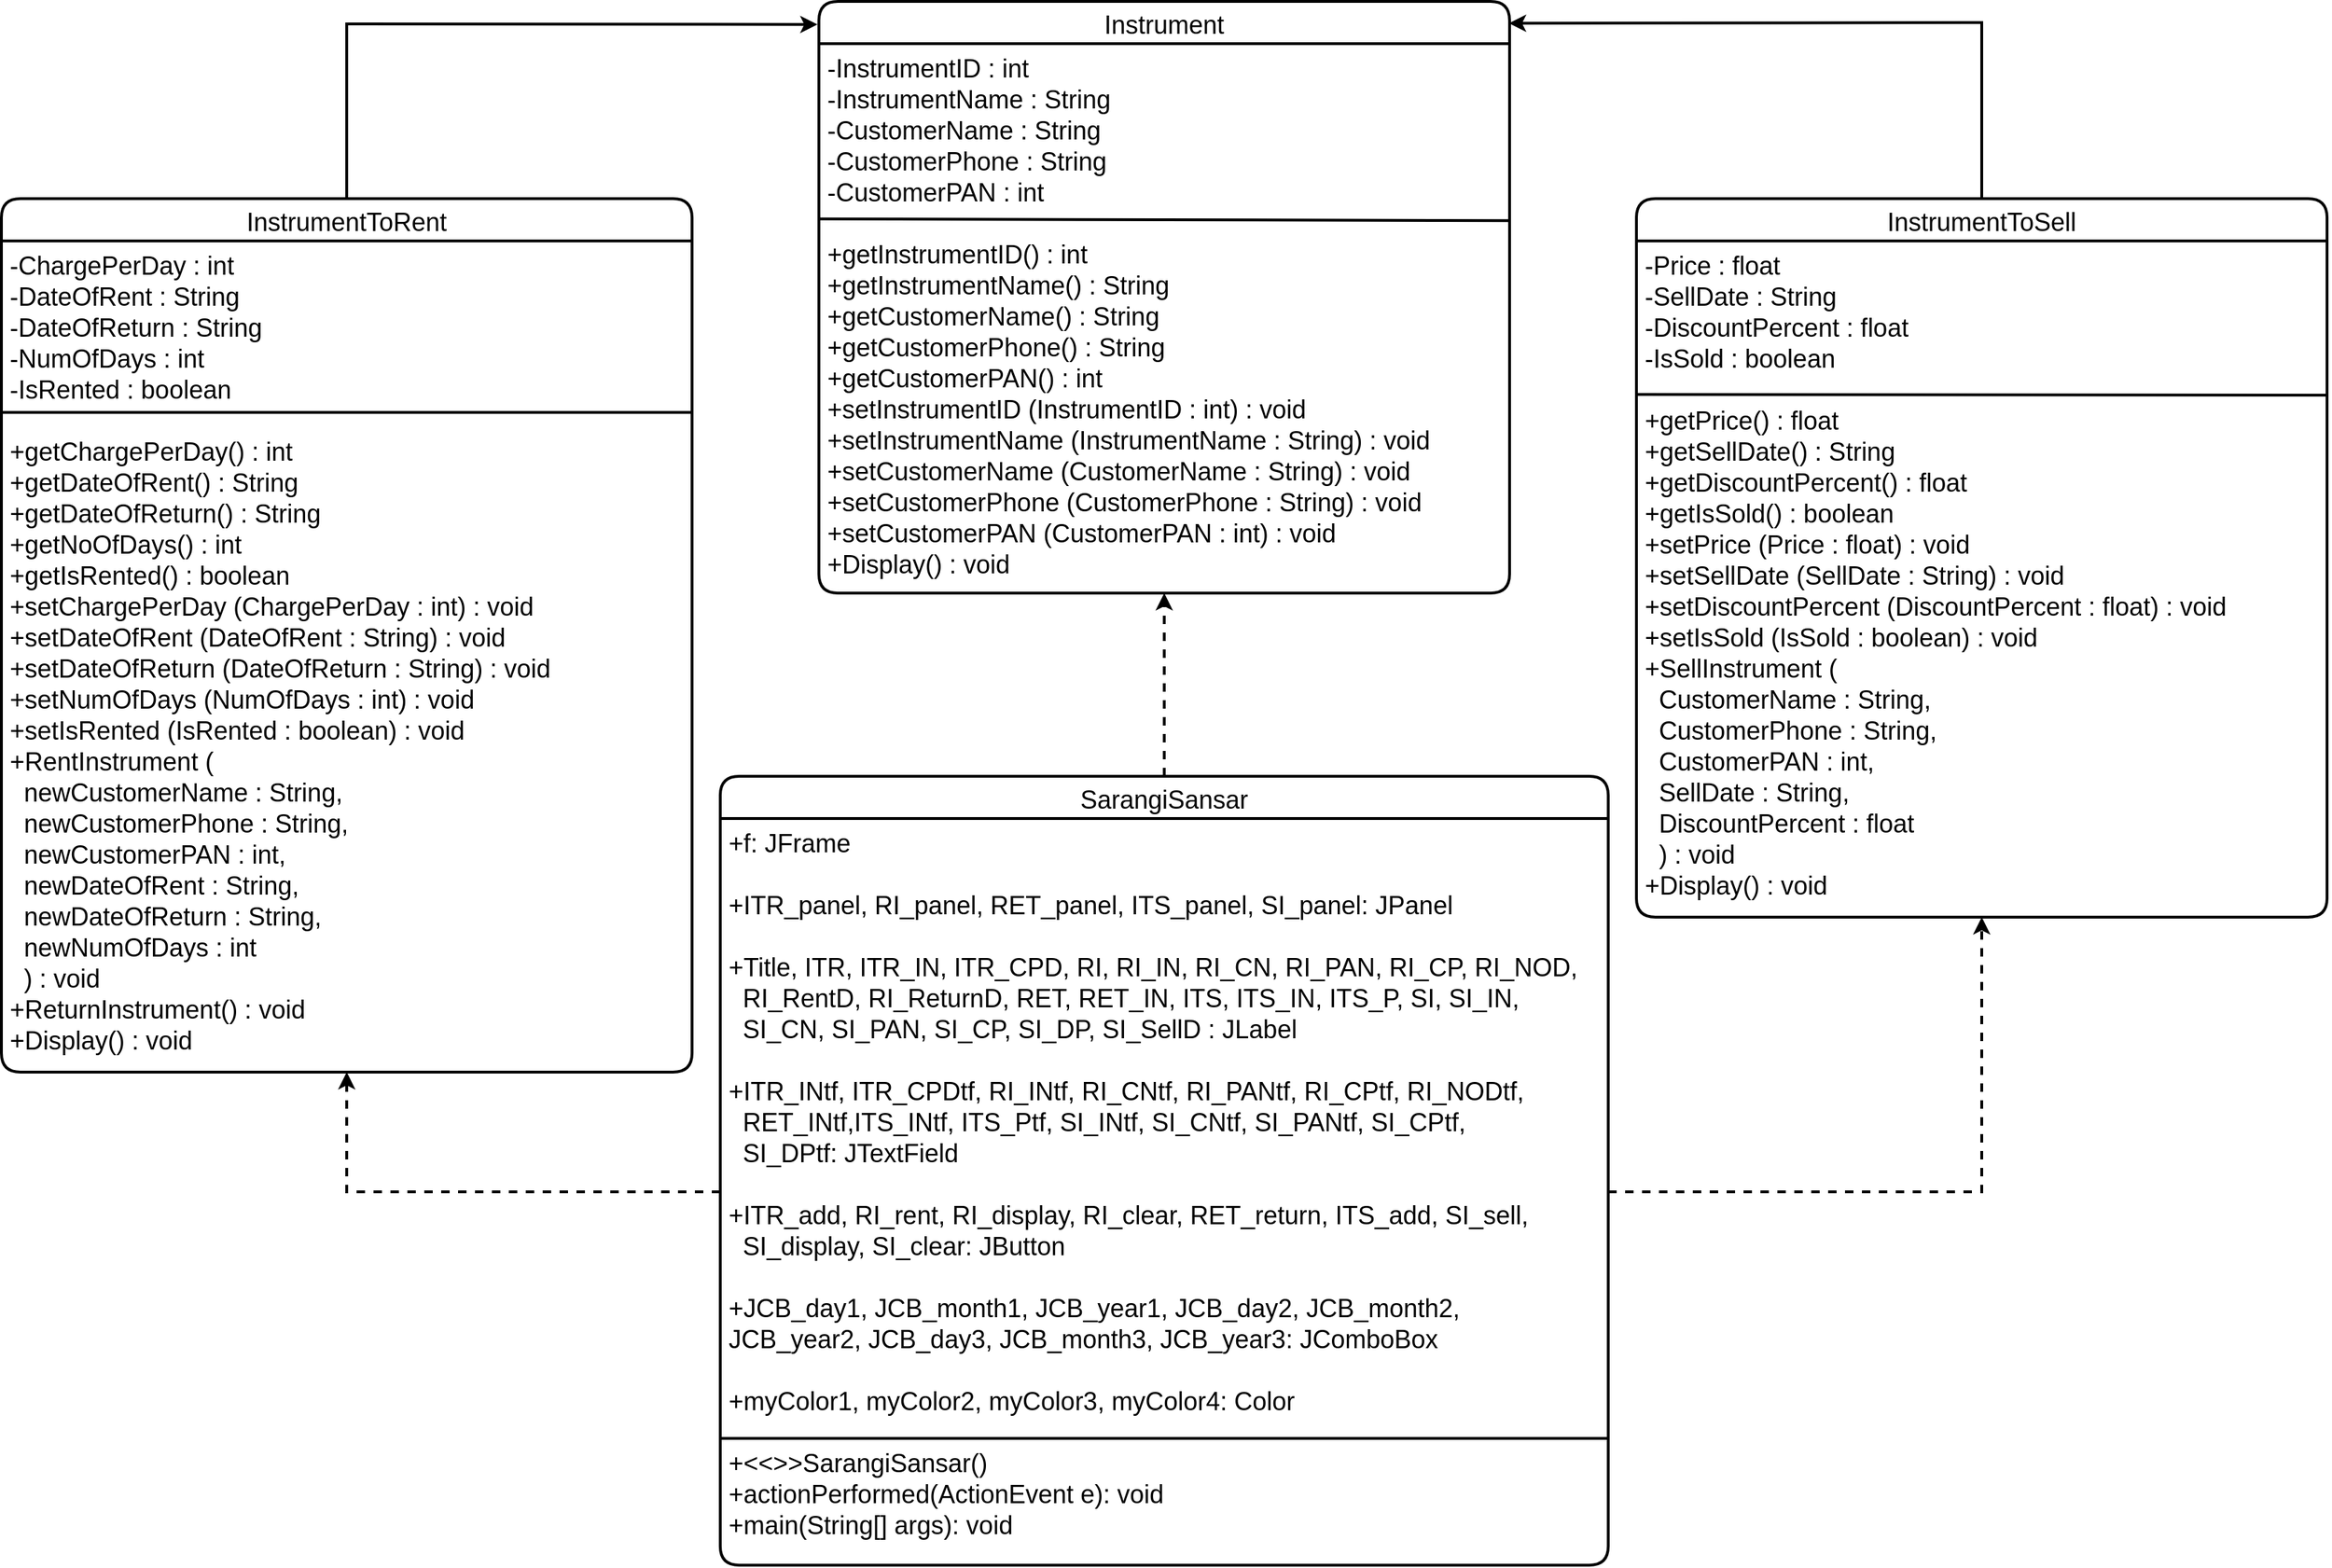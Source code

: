 <mxfile version="20.2.2" type="device"><diagram id="Vhy-PoMCEJzarwajnFPr" name="Page-1"><mxGraphModel dx="2222" dy="1602" grid="1" gridSize="10" guides="1" tooltips="1" connect="1" arrows="1" fold="1" page="0" pageScale="1" pageWidth="850" pageHeight="1100" math="0" shadow="0"><root><mxCell id="0"/><mxCell id="1" parent="0"/><mxCell id="7ee9a_6_uLBTActb01O_-1" value="Instrument" style="swimlane;childLayout=stackLayout;horizontal=1;startSize=30;horizontalStack=0;rounded=1;fontSize=18;fontStyle=0;strokeWidth=2;resizeParent=0;resizeLast=1;shadow=0;dashed=0;align=center;" parent="1" vertex="1"><mxGeometry x="20" y="-590" width="490" height="420" as="geometry"/></mxCell><mxCell id="7ee9a_6_uLBTActb01O_-2" value="-InstrumentID : int&#10;-InstrumentName : String&#10;-CustomerName : String&#10;-CustomerPhone : String&#10;-CustomerPAN : int&#10;&#10;+getInstrumentID() : int&#10;+getInstrumentName() : String&#10;+getCustomerName() : String&#10;+getCustomerPhone() : String&#10;+getCustomerPAN() : int&#10;+setInstrumentID (InstrumentID : int) : void&#10;+setInstrumentName (InstrumentName : String) : void&#10;+setCustomerName (CustomerName : String) : void&#10;+setCustomerPhone (CustomerPhone : String) : void&#10;+setCustomerPAN (CustomerPAN : int) : void&#10;+Display() : void" style="align=left;strokeColor=none;fillColor=none;spacingLeft=4;fontSize=18;verticalAlign=top;resizable=0;rotatable=0;part=1;" parent="7ee9a_6_uLBTActb01O_-1" vertex="1"><mxGeometry y="30" width="490" height="390" as="geometry"/></mxCell><mxCell id="7ee9a_6_uLBTActb01O_-3" value="" style="endArrow=none;html=1;rounded=0;fontSize=18;entryX=1.002;entryY=0.322;entryDx=0;entryDy=0;entryPerimeter=0;exitX=0.001;exitY=0.319;exitDx=0;exitDy=0;exitPerimeter=0;strokeWidth=2;" parent="7ee9a_6_uLBTActb01O_-1" source="7ee9a_6_uLBTActb01O_-2" target="7ee9a_6_uLBTActb01O_-2" edge="1"><mxGeometry width="50" height="50" relative="1" as="geometry"><mxPoint x="-140" y="230" as="sourcePoint"/><mxPoint x="-90" y="180" as="targetPoint"/></mxGeometry></mxCell><mxCell id="7ee9a_6_uLBTActb01O_-4" value="InstrumentToRent" style="swimlane;childLayout=stackLayout;horizontal=1;startSize=30;horizontalStack=0;rounded=1;fontSize=18;fontStyle=0;strokeWidth=2;resizeParent=0;resizeLast=1;shadow=0;dashed=0;align=center;" parent="1" vertex="1"><mxGeometry x="-560" y="-450" width="490" height="620" as="geometry"><mxRectangle x="180" y="200" width="160" height="30" as="alternateBounds"/></mxGeometry></mxCell><mxCell id="7ee9a_6_uLBTActb01O_-5" value="" style="endArrow=none;html=1;rounded=0;exitX=0;exitY=0.226;exitDx=0;exitDy=0;exitPerimeter=0;entryX=1.002;entryY=0.226;entryDx=0;entryDy=0;entryPerimeter=0;strokeWidth=2;fontSize=18;" parent="7ee9a_6_uLBTActb01O_-4" edge="1"><mxGeometry width="50" height="50" relative="1" as="geometry"><mxPoint y="151.78" as="sourcePoint"/><mxPoint x="490.98" y="151.78" as="targetPoint"/></mxGeometry></mxCell><mxCell id="7ee9a_6_uLBTActb01O_-6" value="-ChargePerDay : int&#10;-DateOfRent : String&#10;-DateOfReturn : String&#10;-NumOfDays : int&#10;-IsRented : boolean&#10;&#10;+getChargePerDay() : int&#10;+getDateOfRent() : String&#10;+getDateOfReturn() : String&#10;+getNoOfDays() : int&#10;+getIsRented() : boolean&#10;+setChargePerDay (ChargePerDay : int) : void&#10;+setDateOfRent (DateOfRent : String) : void&#10;+setDateOfReturn (DateOfReturn : String) : void&#10;+setNumOfDays (NumOfDays : int) : void&#10;+setIsRented (IsRented : boolean) : void&#10;+RentInstrument (&#10;  newCustomerName : String,&#10;  newCustomerPhone : String,&#10;  newCustomerPAN : int,&#10;  newDateOfRent : String,&#10;  newDateOfReturn : String,&#10;  newNumOfDays : int&#10;  ) : void&#10;+ReturnInstrument() : void&#10;+Display() : void" style="align=left;strokeColor=none;fillColor=none;spacingLeft=4;fontSize=18;verticalAlign=top;resizable=0;rotatable=0;part=1;" parent="7ee9a_6_uLBTActb01O_-4" vertex="1"><mxGeometry y="30" width="490" height="590" as="geometry"/></mxCell><mxCell id="7ee9a_6_uLBTActb01O_-7" value="InstrumentToSell" style="swimlane;childLayout=stackLayout;horizontal=1;startSize=30;horizontalStack=0;rounded=1;fontSize=18;fontStyle=0;strokeWidth=2;resizeParent=0;resizeLast=1;shadow=0;dashed=0;align=center;" parent="1" vertex="1"><mxGeometry x="600" y="-450" width="490" height="510" as="geometry"/></mxCell><mxCell id="7ee9a_6_uLBTActb01O_-8" value="-Price : float&#10;-SellDate : String&#10;-DiscountPercent : float&#10;-IsSold : boolean&#10;&#10;+getPrice() : float&#10;+getSellDate() : String&#10;+getDiscountPercent() : float&#10;+getIsSold() : boolean&#10;+setPrice (Price : float) : void&#10;+setSellDate (SellDate : String) : void&#10;+setDiscountPercent (DiscountPercent : float) : void&#10;+setIsSold (IsSold : boolean) : void&#10;+SellInstrument (&#10;  CustomerName : String,&#10;  CustomerPhone : String,&#10;  CustomerPAN : int,&#10;  SellDate : String,&#10;  DiscountPercent : float&#10;  ) : void&#10;+Display() : void&#10;  " style="align=left;strokeColor=none;fillColor=none;spacingLeft=4;fontSize=18;verticalAlign=top;resizable=0;rotatable=0;part=1;" parent="7ee9a_6_uLBTActb01O_-7" vertex="1"><mxGeometry y="30" width="490" height="480" as="geometry"/></mxCell><mxCell id="7ee9a_6_uLBTActb01O_-9" value="" style="endArrow=none;html=1;rounded=0;exitX=0;exitY=0.227;exitDx=0;exitDy=0;exitPerimeter=0;entryX=1.001;entryY=0.228;entryDx=0;entryDy=0;entryPerimeter=0;strokeWidth=2;fontSize=18;" parent="7ee9a_6_uLBTActb01O_-7" source="7ee9a_6_uLBTActb01O_-8" target="7ee9a_6_uLBTActb01O_-8" edge="1"><mxGeometry width="50" height="50" relative="1" as="geometry"><mxPoint x="100" y="180" as="sourcePoint"/><mxPoint x="150" y="130" as="targetPoint"/></mxGeometry></mxCell><mxCell id="7ee9a_6_uLBTActb01O_-10" value="" style="endArrow=classic;html=1;rounded=0;entryX=-0.002;entryY=0.039;entryDx=0;entryDy=0;exitX=0.5;exitY=0;exitDx=0;exitDy=0;strokeWidth=2;entryPerimeter=0;fontSize=18;" parent="1" source="7ee9a_6_uLBTActb01O_-4" target="7ee9a_6_uLBTActb01O_-1" edge="1"><mxGeometry width="50" height="50" relative="1" as="geometry"><mxPoint x="100" y="-90" as="sourcePoint"/><mxPoint x="150" y="-140" as="targetPoint"/><Array as="points"><mxPoint x="-315" y="-574"/></Array></mxGeometry></mxCell><mxCell id="7ee9a_6_uLBTActb01O_-11" value="" style="endArrow=classic;html=1;rounded=0;exitX=0.5;exitY=0;exitDx=0;exitDy=0;strokeWidth=2;entryX=0.999;entryY=0.037;entryDx=0;entryDy=0;entryPerimeter=0;fontSize=18;" parent="1" source="7ee9a_6_uLBTActb01O_-7" target="7ee9a_6_uLBTActb01O_-1" edge="1"><mxGeometry width="50" height="50" relative="1" as="geometry"><mxPoint x="290" y="-80" as="sourcePoint"/><mxPoint x="520" y="-570" as="targetPoint"/><Array as="points"><mxPoint x="845" y="-575"/></Array></mxGeometry></mxCell><mxCell id="LPTpQy7a-ZmLPzMgH8tw-2" style="edgeStyle=orthogonalEdgeStyle;rounded=0;orthogonalLoop=1;jettySize=auto;html=1;entryX=0.5;entryY=1;entryDx=0;entryDy=0;dashed=1;strokeWidth=2;fontSize=18;" parent="1" source="7ee9a_6_uLBTActb01O_-15" target="7ee9a_6_uLBTActb01O_-2" edge="1"><mxGeometry relative="1" as="geometry"/></mxCell><mxCell id="7ee9a_6_uLBTActb01O_-15" value="SarangiSansar" style="swimlane;childLayout=stackLayout;horizontal=1;startSize=30;horizontalStack=0;rounded=1;fontSize=18;fontStyle=0;strokeWidth=2;resizeParent=0;resizeLast=1;shadow=0;dashed=0;align=center;" parent="1" vertex="1"><mxGeometry x="-50" y="-40" width="630" height="560" as="geometry"><mxRectangle x="180" y="200" width="160" height="30" as="alternateBounds"/></mxGeometry></mxCell><mxCell id="7ee9a_6_uLBTActb01O_-16" value="+f: JFrame&#10;&#10;+ITR_panel, RI_panel, RET_panel, ITS_panel, SI_panel: JPanel&#10;&#10;+Title, ITR, ITR_IN, ITR_CPD, RI, RI_IN, RI_CN, RI_PAN, RI_CP, RI_NOD, &#10;  RI_RentD, RI_ReturnD, RET, RET_IN, ITS, ITS_IN, ITS_P, SI, SI_IN, &#10;  SI_CN, SI_PAN, SI_CP, SI_DP, SI_SellD : JLabel&#10; &#10;+ITR_INtf, ITR_CPDtf, RI_INtf, RI_CNtf, RI_PANtf, RI_CPtf, RI_NODtf,&#10;  RET_INtf,ITS_INtf, ITS_Ptf, SI_INtf, SI_CNtf, SI_PANtf, SI_CPtf, &#10;  SI_DPtf: JTextField&#10;&#10;+ITR_add, RI_rent, RI_display, RI_clear, RET_return, ITS_add, SI_sell, &#10;  SI_display, SI_clear: JButton&#10;&#10;+JCB_day1, JCB_month1, JCB_year1, JCB_day2, JCB_month2, &#10;JCB_year2, JCB_day3, JCB_month3, JCB_year3: JComboBox&#10;&#10;+myColor1, myColor2, myColor3, myColor4: Color&#10;&#10;+&lt;&lt;&gt;&gt;SarangiSansar()&#10;+actionPerformed(ActionEvent e): void&#10;+main(String[] args): void" style="align=left;strokeColor=none;fillColor=none;spacingLeft=4;fontSize=18;verticalAlign=top;resizable=0;rotatable=0;part=1;" parent="7ee9a_6_uLBTActb01O_-15" vertex="1"><mxGeometry y="30" width="630" height="530" as="geometry"/></mxCell><mxCell id="7ee9a_6_uLBTActb01O_-17" value="" style="endArrow=none;html=1;rounded=0;strokeWidth=2;fontSize=18;" parent="7ee9a_6_uLBTActb01O_-15" edge="1"><mxGeometry width="50" height="50" relative="1" as="geometry"><mxPoint x="630" y="470" as="sourcePoint"/><mxPoint y="470" as="targetPoint"/><Array as="points"/></mxGeometry></mxCell><mxCell id="LPTpQy7a-ZmLPzMgH8tw-3" style="edgeStyle=orthogonalEdgeStyle;rounded=0;orthogonalLoop=1;jettySize=auto;html=1;entryX=0.5;entryY=1;entryDx=0;entryDy=0;dashed=1;exitX=1;exitY=0.5;exitDx=0;exitDy=0;strokeWidth=2;fontSize=18;" parent="1" source="7ee9a_6_uLBTActb01O_-16" target="7ee9a_6_uLBTActb01O_-8" edge="1"><mxGeometry relative="1" as="geometry"><mxPoint x="650" y="210.0" as="sourcePoint"/><mxPoint x="650" y="70" as="targetPoint"/></mxGeometry></mxCell><mxCell id="LPTpQy7a-ZmLPzMgH8tw-4" style="edgeStyle=orthogonalEdgeStyle;rounded=0;orthogonalLoop=1;jettySize=auto;html=1;dashed=1;exitX=0;exitY=0.5;exitDx=0;exitDy=0;strokeWidth=2;entryX=0.5;entryY=1;entryDx=0;entryDy=0;fontSize=18;" parent="1" source="7ee9a_6_uLBTActb01O_-16" target="7ee9a_6_uLBTActb01O_-6" edge="1"><mxGeometry relative="1" as="geometry"><mxPoint x="570" y="245.0" as="sourcePoint"/><mxPoint x="-330" y="140" as="targetPoint"/></mxGeometry></mxCell></root></mxGraphModel></diagram></mxfile>